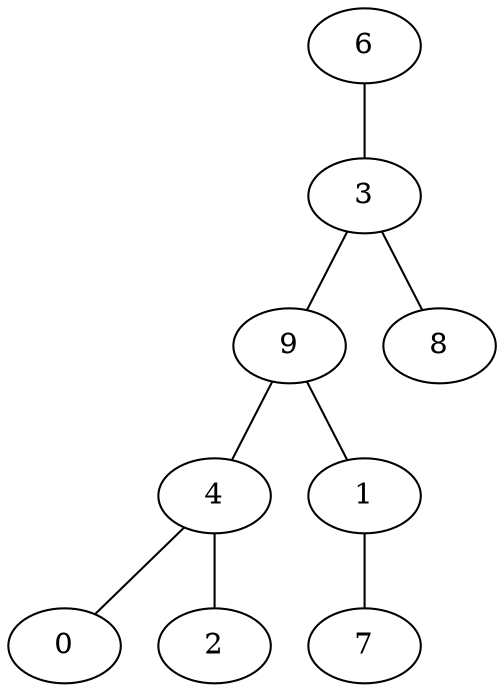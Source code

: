 graph G {
  9;
  4;
  3;
  8;
  0;
  1;
  7;
  6;
  2;
   9 -- 4;
   3 -- 8;
   3 -- 9;
   4 -- 0;
   9 -- 1;
   1 -- 7;
   6 -- 3;
   4 -- 2;
}
